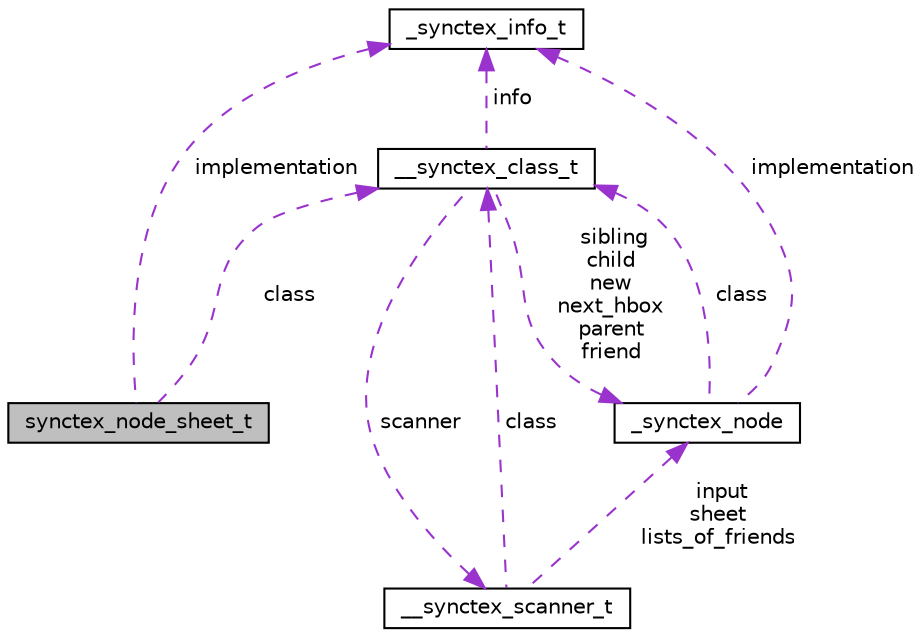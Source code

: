digraph "synctex_node_sheet_t"
{
  edge [fontname="Helvetica",fontsize="10",labelfontname="Helvetica",labelfontsize="10"];
  node [fontname="Helvetica",fontsize="10",shape=record];
  Node1 [label="synctex_node_sheet_t",height=0.2,width=0.4,color="black", fillcolor="grey75", style="filled" fontcolor="black"];
  Node2 -> Node1 [dir="back",color="darkorchid3",fontsize="10",style="dashed",label=" implementation" ,fontname="Helvetica"];
  Node2 [label="_synctex_info_t",height=0.2,width=0.4,color="black", fillcolor="white", style="filled",URL="$d2/da8/union__synctex__info__t.html"];
  Node3 -> Node1 [dir="back",color="darkorchid3",fontsize="10",style="dashed",label=" class" ,fontname="Helvetica"];
  Node3 [label="__synctex_class_t",height=0.2,width=0.4,color="black", fillcolor="white", style="filled",URL="$d2/dd6/struct____synctex__class__t.html"];
  Node4 -> Node3 [dir="back",color="darkorchid3",fontsize="10",style="dashed",label=" sibling\nchild\nnew\nnext_hbox\nparent\nfriend" ,fontname="Helvetica"];
  Node4 [label="_synctex_node",height=0.2,width=0.4,color="black", fillcolor="white", style="filled",URL="$dd/d4f/struct__synctex__node.html"];
  Node2 -> Node4 [dir="back",color="darkorchid3",fontsize="10",style="dashed",label=" implementation" ,fontname="Helvetica"];
  Node3 -> Node4 [dir="back",color="darkorchid3",fontsize="10",style="dashed",label=" class" ,fontname="Helvetica"];
  Node2 -> Node3 [dir="back",color="darkorchid3",fontsize="10",style="dashed",label=" info" ,fontname="Helvetica"];
  Node5 -> Node3 [dir="back",color="darkorchid3",fontsize="10",style="dashed",label=" scanner" ,fontname="Helvetica"];
  Node5 [label="__synctex_scanner_t",height=0.2,width=0.4,color="black", fillcolor="white", style="filled",URL="$d6/ddd/struct____synctex__scanner__t.html"];
  Node4 -> Node5 [dir="back",color="darkorchid3",fontsize="10",style="dashed",label=" input\nsheet\nlists_of_friends" ,fontname="Helvetica"];
  Node3 -> Node5 [dir="back",color="darkorchid3",fontsize="10",style="dashed",label=" class" ,fontname="Helvetica"];
}

